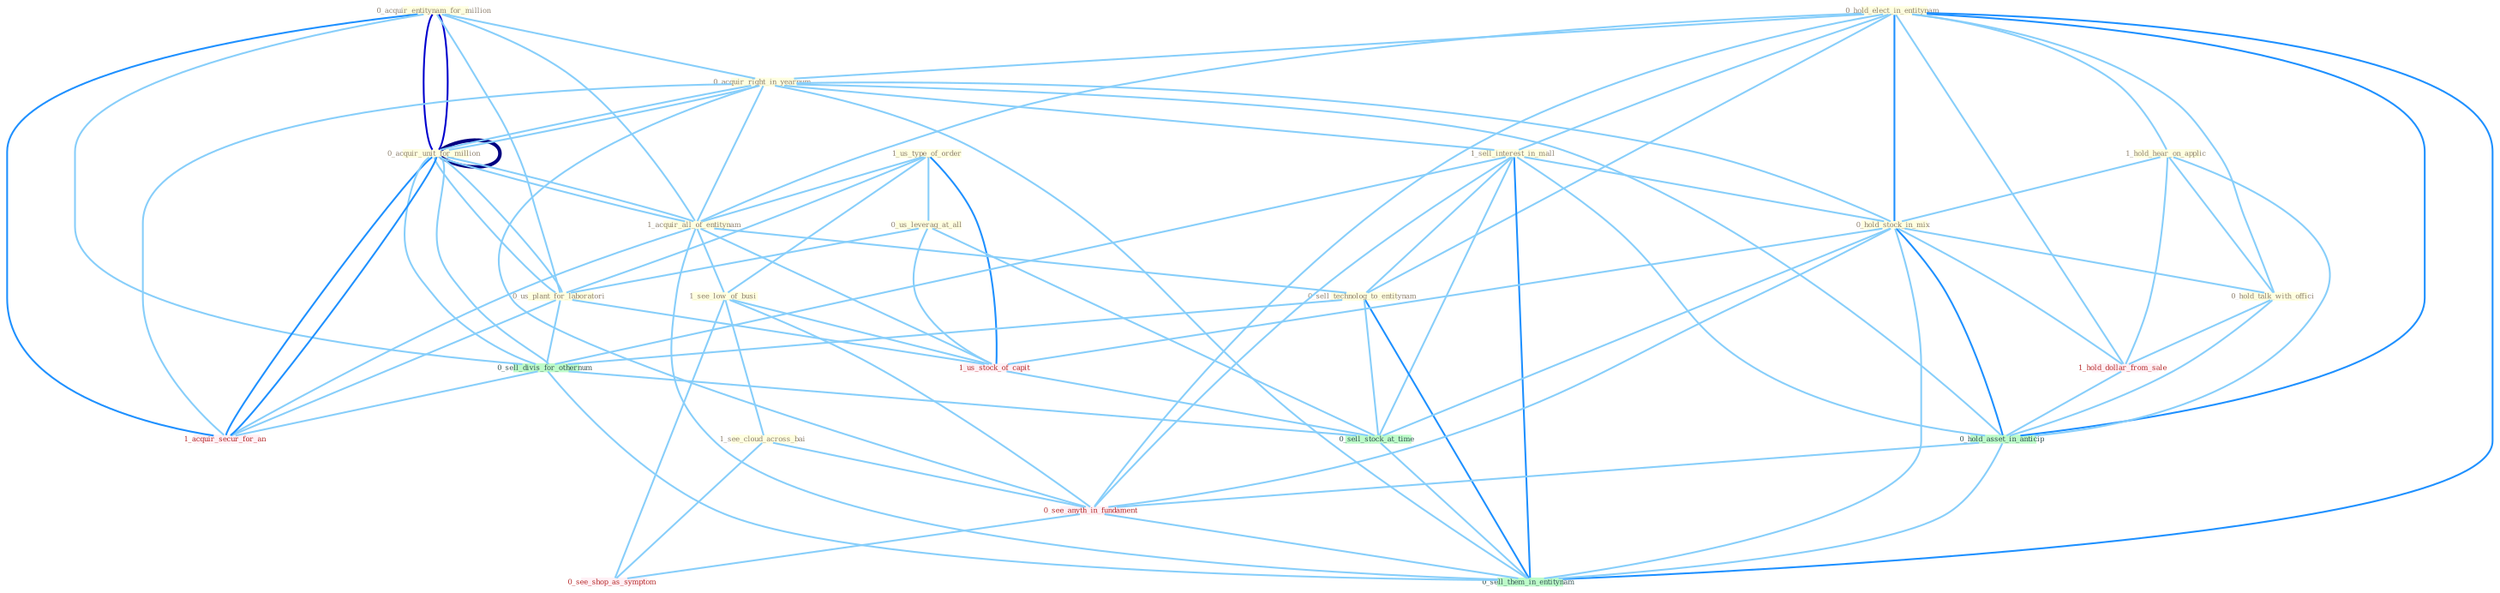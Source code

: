 Graph G{ 
    node
    [shape=polygon,style=filled,width=.5,height=.06,color="#BDFCC9",fixedsize=true,fontsize=4,
    fontcolor="#2f4f4f"];
    {node
    [color="#ffffe0", fontcolor="#8b7d6b"] "0_hold_elect_in_entitynam " "0_acquir_entitynam_for_million " "0_acquir_unit_for_million " "1_us_type_of_order " "0_us_leverag_at_all " "1_hold_hear_on_applic " "0_acquir_right_in_yearnum " "1_sell_interest_in_mall " "1_acquir_all_of_entitynam " "0_sell_technolog_to_entitynam " "1_see_low_of_busi " "0_hold_stock_in_mix " "1_see_cloud_across_bai " "0_hold_talk_with_offici " "0_us_plant_for_laboratori "}
{node [color="#fff0f5", fontcolor="#b22222"] "1_acquir_secur_for_an " "1_us_stock_of_capit " "1_hold_dollar_from_sale " "0_see_anyth_in_fundament " "0_see_shop_as_symptom "}
edge [color="#B0E2FF"];

	"0_hold_elect_in_entitynam " -- "1_hold_hear_on_applic " [w="1", color="#87cefa" ];
	"0_hold_elect_in_entitynam " -- "0_acquir_right_in_yearnum " [w="1", color="#87cefa" ];
	"0_hold_elect_in_entitynam " -- "1_sell_interest_in_mall " [w="1", color="#87cefa" ];
	"0_hold_elect_in_entitynam " -- "1_acquir_all_of_entitynam " [w="1", color="#87cefa" ];
	"0_hold_elect_in_entitynam " -- "0_sell_technolog_to_entitynam " [w="1", color="#87cefa" ];
	"0_hold_elect_in_entitynam " -- "0_hold_stock_in_mix " [w="2", color="#1e90ff" , len=0.8];
	"0_hold_elect_in_entitynam " -- "0_hold_talk_with_offici " [w="1", color="#87cefa" ];
	"0_hold_elect_in_entitynam " -- "1_hold_dollar_from_sale " [w="1", color="#87cefa" ];
	"0_hold_elect_in_entitynam " -- "0_hold_asset_in_anticip " [w="2", color="#1e90ff" , len=0.8];
	"0_hold_elect_in_entitynam " -- "0_see_anyth_in_fundament " [w="1", color="#87cefa" ];
	"0_hold_elect_in_entitynam " -- "0_sell_them_in_entitynam " [w="2", color="#1e90ff" , len=0.8];
	"0_acquir_entitynam_for_million " -- "0_acquir_unit_for_million " [w="3", color="#0000cd" , len=0.6];
	"0_acquir_entitynam_for_million " -- "0_acquir_right_in_yearnum " [w="1", color="#87cefa" ];
	"0_acquir_entitynam_for_million " -- "1_acquir_all_of_entitynam " [w="1", color="#87cefa" ];
	"0_acquir_entitynam_for_million " -- "0_us_plant_for_laboratori " [w="1", color="#87cefa" ];
	"0_acquir_entitynam_for_million " -- "0_sell_divis_for_othernum " [w="1", color="#87cefa" ];
	"0_acquir_entitynam_for_million " -- "1_acquir_secur_for_an " [w="2", color="#1e90ff" , len=0.8];
	"0_acquir_entitynam_for_million " -- "0_acquir_unit_for_million " [w="3", color="#0000cd" , len=0.6];
	"0_acquir_unit_for_million " -- "0_acquir_right_in_yearnum " [w="1", color="#87cefa" ];
	"0_acquir_unit_for_million " -- "1_acquir_all_of_entitynam " [w="1", color="#87cefa" ];
	"0_acquir_unit_for_million " -- "0_us_plant_for_laboratori " [w="1", color="#87cefa" ];
	"0_acquir_unit_for_million " -- "0_sell_divis_for_othernum " [w="1", color="#87cefa" ];
	"0_acquir_unit_for_million " -- "1_acquir_secur_for_an " [w="2", color="#1e90ff" , len=0.8];
	"0_acquir_unit_for_million " -- "0_acquir_unit_for_million " [w="4", style=bold, color="#000080", len=0.4];
	"1_us_type_of_order " -- "0_us_leverag_at_all " [w="1", color="#87cefa" ];
	"1_us_type_of_order " -- "1_acquir_all_of_entitynam " [w="1", color="#87cefa" ];
	"1_us_type_of_order " -- "1_see_low_of_busi " [w="1", color="#87cefa" ];
	"1_us_type_of_order " -- "0_us_plant_for_laboratori " [w="1", color="#87cefa" ];
	"1_us_type_of_order " -- "1_us_stock_of_capit " [w="2", color="#1e90ff" , len=0.8];
	"0_us_leverag_at_all " -- "0_us_plant_for_laboratori " [w="1", color="#87cefa" ];
	"0_us_leverag_at_all " -- "1_us_stock_of_capit " [w="1", color="#87cefa" ];
	"0_us_leverag_at_all " -- "0_sell_stock_at_time " [w="1", color="#87cefa" ];
	"1_hold_hear_on_applic " -- "0_hold_stock_in_mix " [w="1", color="#87cefa" ];
	"1_hold_hear_on_applic " -- "0_hold_talk_with_offici " [w="1", color="#87cefa" ];
	"1_hold_hear_on_applic " -- "1_hold_dollar_from_sale " [w="1", color="#87cefa" ];
	"1_hold_hear_on_applic " -- "0_hold_asset_in_anticip " [w="1", color="#87cefa" ];
	"0_acquir_right_in_yearnum " -- "1_sell_interest_in_mall " [w="1", color="#87cefa" ];
	"0_acquir_right_in_yearnum " -- "1_acquir_all_of_entitynam " [w="1", color="#87cefa" ];
	"0_acquir_right_in_yearnum " -- "0_hold_stock_in_mix " [w="1", color="#87cefa" ];
	"0_acquir_right_in_yearnum " -- "1_acquir_secur_for_an " [w="1", color="#87cefa" ];
	"0_acquir_right_in_yearnum " -- "0_hold_asset_in_anticip " [w="1", color="#87cefa" ];
	"0_acquir_right_in_yearnum " -- "0_see_anyth_in_fundament " [w="1", color="#87cefa" ];
	"0_acquir_right_in_yearnum " -- "0_acquir_unit_for_million " [w="1", color="#87cefa" ];
	"0_acquir_right_in_yearnum " -- "0_sell_them_in_entitynam " [w="1", color="#87cefa" ];
	"1_sell_interest_in_mall " -- "0_sell_technolog_to_entitynam " [w="1", color="#87cefa" ];
	"1_sell_interest_in_mall " -- "0_hold_stock_in_mix " [w="1", color="#87cefa" ];
	"1_sell_interest_in_mall " -- "0_sell_divis_for_othernum " [w="1", color="#87cefa" ];
	"1_sell_interest_in_mall " -- "0_hold_asset_in_anticip " [w="1", color="#87cefa" ];
	"1_sell_interest_in_mall " -- "0_sell_stock_at_time " [w="1", color="#87cefa" ];
	"1_sell_interest_in_mall " -- "0_see_anyth_in_fundament " [w="1", color="#87cefa" ];
	"1_sell_interest_in_mall " -- "0_sell_them_in_entitynam " [w="2", color="#1e90ff" , len=0.8];
	"1_acquir_all_of_entitynam " -- "0_sell_technolog_to_entitynam " [w="1", color="#87cefa" ];
	"1_acquir_all_of_entitynam " -- "1_see_low_of_busi " [w="1", color="#87cefa" ];
	"1_acquir_all_of_entitynam " -- "1_acquir_secur_for_an " [w="1", color="#87cefa" ];
	"1_acquir_all_of_entitynam " -- "1_us_stock_of_capit " [w="1", color="#87cefa" ];
	"1_acquir_all_of_entitynam " -- "0_acquir_unit_for_million " [w="1", color="#87cefa" ];
	"1_acquir_all_of_entitynam " -- "0_sell_them_in_entitynam " [w="1", color="#87cefa" ];
	"0_sell_technolog_to_entitynam " -- "0_sell_divis_for_othernum " [w="1", color="#87cefa" ];
	"0_sell_technolog_to_entitynam " -- "0_sell_stock_at_time " [w="1", color="#87cefa" ];
	"0_sell_technolog_to_entitynam " -- "0_sell_them_in_entitynam " [w="2", color="#1e90ff" , len=0.8];
	"1_see_low_of_busi " -- "1_see_cloud_across_bai " [w="1", color="#87cefa" ];
	"1_see_low_of_busi " -- "1_us_stock_of_capit " [w="1", color="#87cefa" ];
	"1_see_low_of_busi " -- "0_see_anyth_in_fundament " [w="1", color="#87cefa" ];
	"1_see_low_of_busi " -- "0_see_shop_as_symptom " [w="1", color="#87cefa" ];
	"0_hold_stock_in_mix " -- "0_hold_talk_with_offici " [w="1", color="#87cefa" ];
	"0_hold_stock_in_mix " -- "1_us_stock_of_capit " [w="1", color="#87cefa" ];
	"0_hold_stock_in_mix " -- "1_hold_dollar_from_sale " [w="1", color="#87cefa" ];
	"0_hold_stock_in_mix " -- "0_hold_asset_in_anticip " [w="2", color="#1e90ff" , len=0.8];
	"0_hold_stock_in_mix " -- "0_sell_stock_at_time " [w="1", color="#87cefa" ];
	"0_hold_stock_in_mix " -- "0_see_anyth_in_fundament " [w="1", color="#87cefa" ];
	"0_hold_stock_in_mix " -- "0_sell_them_in_entitynam " [w="1", color="#87cefa" ];
	"1_see_cloud_across_bai " -- "0_see_anyth_in_fundament " [w="1", color="#87cefa" ];
	"1_see_cloud_across_bai " -- "0_see_shop_as_symptom " [w="1", color="#87cefa" ];
	"0_hold_talk_with_offici " -- "1_hold_dollar_from_sale " [w="1", color="#87cefa" ];
	"0_hold_talk_with_offici " -- "0_hold_asset_in_anticip " [w="1", color="#87cefa" ];
	"0_us_plant_for_laboratori " -- "0_sell_divis_for_othernum " [w="1", color="#87cefa" ];
	"0_us_plant_for_laboratori " -- "1_acquir_secur_for_an " [w="1", color="#87cefa" ];
	"0_us_plant_for_laboratori " -- "1_us_stock_of_capit " [w="1", color="#87cefa" ];
	"0_us_plant_for_laboratori " -- "0_acquir_unit_for_million " [w="1", color="#87cefa" ];
	"0_sell_divis_for_othernum " -- "1_acquir_secur_for_an " [w="1", color="#87cefa" ];
	"0_sell_divis_for_othernum " -- "0_sell_stock_at_time " [w="1", color="#87cefa" ];
	"0_sell_divis_for_othernum " -- "0_acquir_unit_for_million " [w="1", color="#87cefa" ];
	"0_sell_divis_for_othernum " -- "0_sell_them_in_entitynam " [w="1", color="#87cefa" ];
	"1_acquir_secur_for_an " -- "0_acquir_unit_for_million " [w="2", color="#1e90ff" , len=0.8];
	"1_us_stock_of_capit " -- "0_sell_stock_at_time " [w="1", color="#87cefa" ];
	"1_hold_dollar_from_sale " -- "0_hold_asset_in_anticip " [w="1", color="#87cefa" ];
	"0_hold_asset_in_anticip " -- "0_see_anyth_in_fundament " [w="1", color="#87cefa" ];
	"0_hold_asset_in_anticip " -- "0_sell_them_in_entitynam " [w="1", color="#87cefa" ];
	"0_sell_stock_at_time " -- "0_sell_them_in_entitynam " [w="1", color="#87cefa" ];
	"0_see_anyth_in_fundament " -- "0_see_shop_as_symptom " [w="1", color="#87cefa" ];
	"0_see_anyth_in_fundament " -- "0_sell_them_in_entitynam " [w="1", color="#87cefa" ];
}